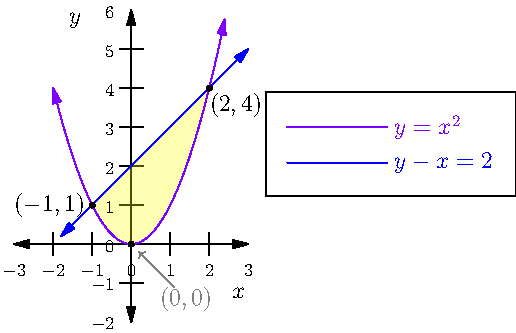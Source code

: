 size(9cm);

import graph;
xaxis("$x$", -3, 3, Ticks(Label(fontsize(9pt)), Step=1, begin=false, end=false), Arrows);
yaxis("$y$", -2, 6, Ticks(Label(fontsize(9pt)), Step=1, begin=false, end=false), Arrows);
fill((2,4)--(-1,1)..(-0.5,0.25)..(0,0)..(0.5,0.25)..(1,1)..(2,4)--cycle, opacity(0.3)+yellow);

real f(real x) { return x*x; }
draw(graph(f, -2, 2.4), purple, Arrows, "$y=x^2$");
draw((-1.8,0.2)--(3,5), blue, Arrows, "$y-x=2$");

add(legend(), (4,3), UnFill);
dot("$(-1,1)$", (-1,1), dir(180));
dot("$(2,4)$", (2,4), dir(310));
dot((0,0));
label("$(0,0)$", (1.4,-1.4), grey);
dot((0,0));
draw((1.1,-1.1)--(0.2,-0.2), grey, EndArrow(TeXHead));
